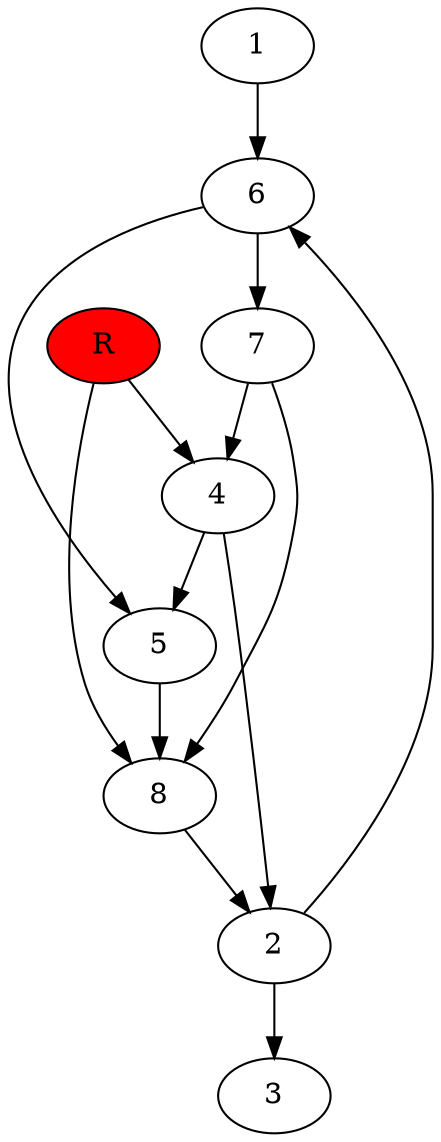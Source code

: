 digraph prb39130 {
	1
	2
	3
	4
	5
	6
	7
	8
	R [fillcolor="#ff0000" style=filled]
	1 -> 6
	2 -> 3
	2 -> 6
	4 -> 2
	4 -> 5
	5 -> 8
	6 -> 5
	6 -> 7
	7 -> 4
	7 -> 8
	8 -> 2
	R -> 4
	R -> 8
}
